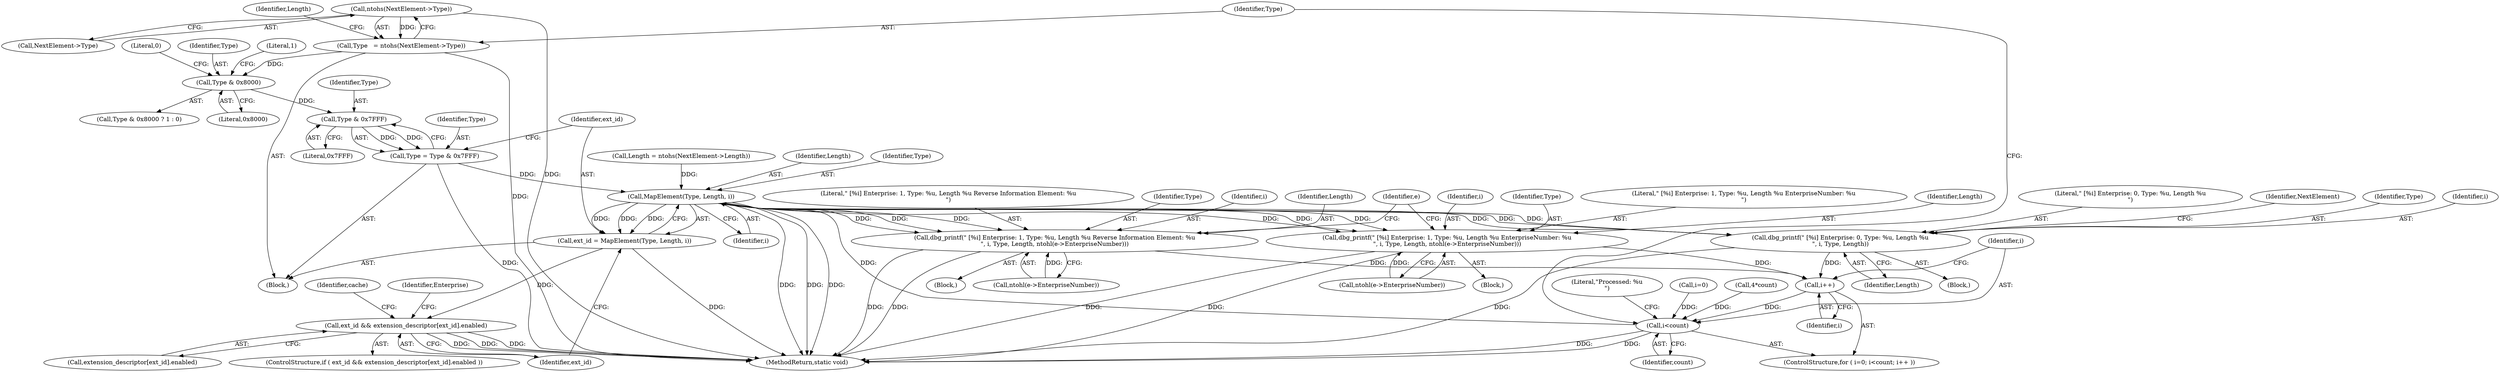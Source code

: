 digraph "0_nfdump_3b006ededaf351f1723aea6c727c9edd1b1fff9b@pointer" {
"1000324" [label="(Call,ntohs(NextElement->Type))"];
"1000322" [label="(Call,Type   = ntohs(NextElement->Type))"];
"1000337" [label="(Call,Type & 0x8000)"];
"1000344" [label="(Call,Type & 0x7FFF)"];
"1000342" [label="(Call,Type = Type & 0x7FFF)"];
"1000349" [label="(Call,MapElement(Type, Length, i))"];
"1000347" [label="(Call,ext_id = MapElement(Type, Length, i))"];
"1000354" [label="(Call,ext_id && extension_descriptor[ext_id].enabled)"];
"1000419" [label="(Call,dbg_printf(\" [%i] Enterprise: 1, Type: %u, Length %u Reverse Information Element: %u\n\", i, Type, Length, ntohl(e->EnterpriseNumber)))"];
"1000315" [label="(Call,i++)"];
"1000312" [label="(Call,i<count)"];
"1000430" [label="(Call,dbg_printf(\" [%i] Enterprise: 1, Type: %u, Length %u EnterpriseNumber: %u\n\", i, Type, Length, ntohl(e->EnterpriseNumber)))"];
"1000448" [label="(Call,dbg_printf(\" [%i] Enterprise: 0, Type: %u, Length %u\n\", i, Type, Length))"];
"1000420" [label="(Literal,\" [%i] Enterprise: 1, Type: %u, Length %u Reverse Information Element: %u\n\")"];
"1000317" [label="(Block,)"];
"1000339" [label="(Literal,0x8000)"];
"1000344" [label="(Call,Type & 0x7FFF)"];
"1000430" [label="(Call,dbg_printf(\" [%i] Enterprise: 1, Type: %u, Length %u EnterpriseNumber: %u\n\", i, Type, Length, ntohl(e->EnterpriseNumber)))"];
"1000341" [label="(Literal,0)"];
"1000418" [label="(Block,)"];
"1000354" [label="(Call,ext_id && extension_descriptor[ext_id].enabled)"];
"1000432" [label="(Identifier,i)"];
"1000353" [label="(ControlStructure,if ( ext_id && extension_descriptor[ext_id].enabled ))"];
"1000424" [label="(Call,ntohl(e->EnterpriseNumber))"];
"1000435" [label="(Call,ntohl(e->EnterpriseNumber))"];
"1000342" [label="(Call,Type = Type & 0x7FFF)"];
"1000647" [label="(MethodReturn,static void)"];
"1000451" [label="(Identifier,Type)"];
"1000312" [label="(Call,i<count)"];
"1000315" [label="(Call,i++)"];
"1000447" [label="(Block,)"];
"1000366" [label="(Identifier,cache)"];
"1000279" [label="(Call,4*count)"];
"1000338" [label="(Identifier,Type)"];
"1000325" [label="(Call,NextElement->Type)"];
"1000322" [label="(Call,Type   = ntohs(NextElement->Type))"];
"1000323" [label="(Identifier,Type)"];
"1000450" [label="(Identifier,i)"];
"1000340" [label="(Literal,1)"];
"1000348" [label="(Identifier,ext_id)"];
"1000419" [label="(Call,dbg_printf(\" [%i] Enterprise: 1, Type: %u, Length %u Reverse Information Element: %u\n\", i, Type, Length, ntohl(e->EnterpriseNumber)))"];
"1000433" [label="(Identifier,Type)"];
"1000352" [label="(Identifier,i)"];
"1000328" [label="(Call,Length = ntohs(NextElement->Length))"];
"1000355" [label="(Identifier,ext_id)"];
"1000431" [label="(Literal,\" [%i] Enterprise: 1, Type: %u, Length %u EnterpriseNumber: %u\n\")"];
"1000434" [label="(Identifier,Length)"];
"1000422" [label="(Identifier,Type)"];
"1000346" [label="(Literal,0x7FFF)"];
"1000351" [label="(Identifier,Length)"];
"1000440" [label="(Identifier,e)"];
"1000316" [label="(Identifier,i)"];
"1000347" [label="(Call,ext_id = MapElement(Type, Length, i))"];
"1000313" [label="(Identifier,i)"];
"1000421" [label="(Identifier,i)"];
"1000456" [label="(Literal,\"Processed: %u\n\")"];
"1000448" [label="(Call,dbg_printf(\" [%i] Enterprise: 0, Type: %u, Length %u\n\", i, Type, Length))"];
"1000329" [label="(Identifier,Length)"];
"1000350" [label="(Identifier,Type)"];
"1000356" [label="(Call,extension_descriptor[ext_id].enabled)"];
"1000449" [label="(Literal,\" [%i] Enterprise: 0, Type: %u, Length %u\n\")"];
"1000336" [label="(Call,Type & 0x8000 ? 1 : 0)"];
"1000454" [label="(Identifier,NextElement)"];
"1000309" [label="(Call,i=0)"];
"1000429" [label="(Block,)"];
"1000423" [label="(Identifier,Length)"];
"1000345" [label="(Identifier,Type)"];
"1000452" [label="(Identifier,Length)"];
"1000349" [label="(Call,MapElement(Type, Length, i))"];
"1000314" [label="(Identifier,count)"];
"1000337" [label="(Call,Type & 0x8000)"];
"1000381" [label="(Identifier,Enterprise)"];
"1000343" [label="(Identifier,Type)"];
"1000308" [label="(ControlStructure,for ( i=0; i<count; i++ ))"];
"1000324" [label="(Call,ntohs(NextElement->Type))"];
"1000324" -> "1000322"  [label="AST: "];
"1000324" -> "1000325"  [label="CFG: "];
"1000325" -> "1000324"  [label="AST: "];
"1000322" -> "1000324"  [label="CFG: "];
"1000324" -> "1000647"  [label="DDG: "];
"1000324" -> "1000322"  [label="DDG: "];
"1000322" -> "1000317"  [label="AST: "];
"1000323" -> "1000322"  [label="AST: "];
"1000329" -> "1000322"  [label="CFG: "];
"1000322" -> "1000647"  [label="DDG: "];
"1000322" -> "1000337"  [label="DDG: "];
"1000337" -> "1000336"  [label="AST: "];
"1000337" -> "1000339"  [label="CFG: "];
"1000338" -> "1000337"  [label="AST: "];
"1000339" -> "1000337"  [label="AST: "];
"1000340" -> "1000337"  [label="CFG: "];
"1000341" -> "1000337"  [label="CFG: "];
"1000337" -> "1000344"  [label="DDG: "];
"1000344" -> "1000342"  [label="AST: "];
"1000344" -> "1000346"  [label="CFG: "];
"1000345" -> "1000344"  [label="AST: "];
"1000346" -> "1000344"  [label="AST: "];
"1000342" -> "1000344"  [label="CFG: "];
"1000344" -> "1000342"  [label="DDG: "];
"1000344" -> "1000342"  [label="DDG: "];
"1000342" -> "1000317"  [label="AST: "];
"1000343" -> "1000342"  [label="AST: "];
"1000348" -> "1000342"  [label="CFG: "];
"1000342" -> "1000647"  [label="DDG: "];
"1000342" -> "1000349"  [label="DDG: "];
"1000349" -> "1000347"  [label="AST: "];
"1000349" -> "1000352"  [label="CFG: "];
"1000350" -> "1000349"  [label="AST: "];
"1000351" -> "1000349"  [label="AST: "];
"1000352" -> "1000349"  [label="AST: "];
"1000347" -> "1000349"  [label="CFG: "];
"1000349" -> "1000647"  [label="DDG: "];
"1000349" -> "1000647"  [label="DDG: "];
"1000349" -> "1000647"  [label="DDG: "];
"1000349" -> "1000347"  [label="DDG: "];
"1000349" -> "1000347"  [label="DDG: "];
"1000349" -> "1000347"  [label="DDG: "];
"1000328" -> "1000349"  [label="DDG: "];
"1000312" -> "1000349"  [label="DDG: "];
"1000349" -> "1000419"  [label="DDG: "];
"1000349" -> "1000419"  [label="DDG: "];
"1000349" -> "1000419"  [label="DDG: "];
"1000349" -> "1000430"  [label="DDG: "];
"1000349" -> "1000430"  [label="DDG: "];
"1000349" -> "1000430"  [label="DDG: "];
"1000349" -> "1000448"  [label="DDG: "];
"1000349" -> "1000448"  [label="DDG: "];
"1000349" -> "1000448"  [label="DDG: "];
"1000347" -> "1000317"  [label="AST: "];
"1000348" -> "1000347"  [label="AST: "];
"1000355" -> "1000347"  [label="CFG: "];
"1000347" -> "1000647"  [label="DDG: "];
"1000347" -> "1000354"  [label="DDG: "];
"1000354" -> "1000353"  [label="AST: "];
"1000354" -> "1000355"  [label="CFG: "];
"1000354" -> "1000356"  [label="CFG: "];
"1000355" -> "1000354"  [label="AST: "];
"1000356" -> "1000354"  [label="AST: "];
"1000366" -> "1000354"  [label="CFG: "];
"1000381" -> "1000354"  [label="CFG: "];
"1000354" -> "1000647"  [label="DDG: "];
"1000354" -> "1000647"  [label="DDG: "];
"1000354" -> "1000647"  [label="DDG: "];
"1000419" -> "1000418"  [label="AST: "];
"1000419" -> "1000424"  [label="CFG: "];
"1000420" -> "1000419"  [label="AST: "];
"1000421" -> "1000419"  [label="AST: "];
"1000422" -> "1000419"  [label="AST: "];
"1000423" -> "1000419"  [label="AST: "];
"1000424" -> "1000419"  [label="AST: "];
"1000440" -> "1000419"  [label="CFG: "];
"1000419" -> "1000647"  [label="DDG: "];
"1000419" -> "1000647"  [label="DDG: "];
"1000419" -> "1000315"  [label="DDG: "];
"1000424" -> "1000419"  [label="DDG: "];
"1000315" -> "1000308"  [label="AST: "];
"1000315" -> "1000316"  [label="CFG: "];
"1000316" -> "1000315"  [label="AST: "];
"1000313" -> "1000315"  [label="CFG: "];
"1000315" -> "1000312"  [label="DDG: "];
"1000448" -> "1000315"  [label="DDG: "];
"1000430" -> "1000315"  [label="DDG: "];
"1000312" -> "1000308"  [label="AST: "];
"1000312" -> "1000314"  [label="CFG: "];
"1000313" -> "1000312"  [label="AST: "];
"1000314" -> "1000312"  [label="AST: "];
"1000323" -> "1000312"  [label="CFG: "];
"1000456" -> "1000312"  [label="CFG: "];
"1000312" -> "1000647"  [label="DDG: "];
"1000312" -> "1000647"  [label="DDG: "];
"1000309" -> "1000312"  [label="DDG: "];
"1000279" -> "1000312"  [label="DDG: "];
"1000430" -> "1000429"  [label="AST: "];
"1000430" -> "1000435"  [label="CFG: "];
"1000431" -> "1000430"  [label="AST: "];
"1000432" -> "1000430"  [label="AST: "];
"1000433" -> "1000430"  [label="AST: "];
"1000434" -> "1000430"  [label="AST: "];
"1000435" -> "1000430"  [label="AST: "];
"1000440" -> "1000430"  [label="CFG: "];
"1000430" -> "1000647"  [label="DDG: "];
"1000430" -> "1000647"  [label="DDG: "];
"1000435" -> "1000430"  [label="DDG: "];
"1000448" -> "1000447"  [label="AST: "];
"1000448" -> "1000452"  [label="CFG: "];
"1000449" -> "1000448"  [label="AST: "];
"1000450" -> "1000448"  [label="AST: "];
"1000451" -> "1000448"  [label="AST: "];
"1000452" -> "1000448"  [label="AST: "];
"1000454" -> "1000448"  [label="CFG: "];
"1000448" -> "1000647"  [label="DDG: "];
}
